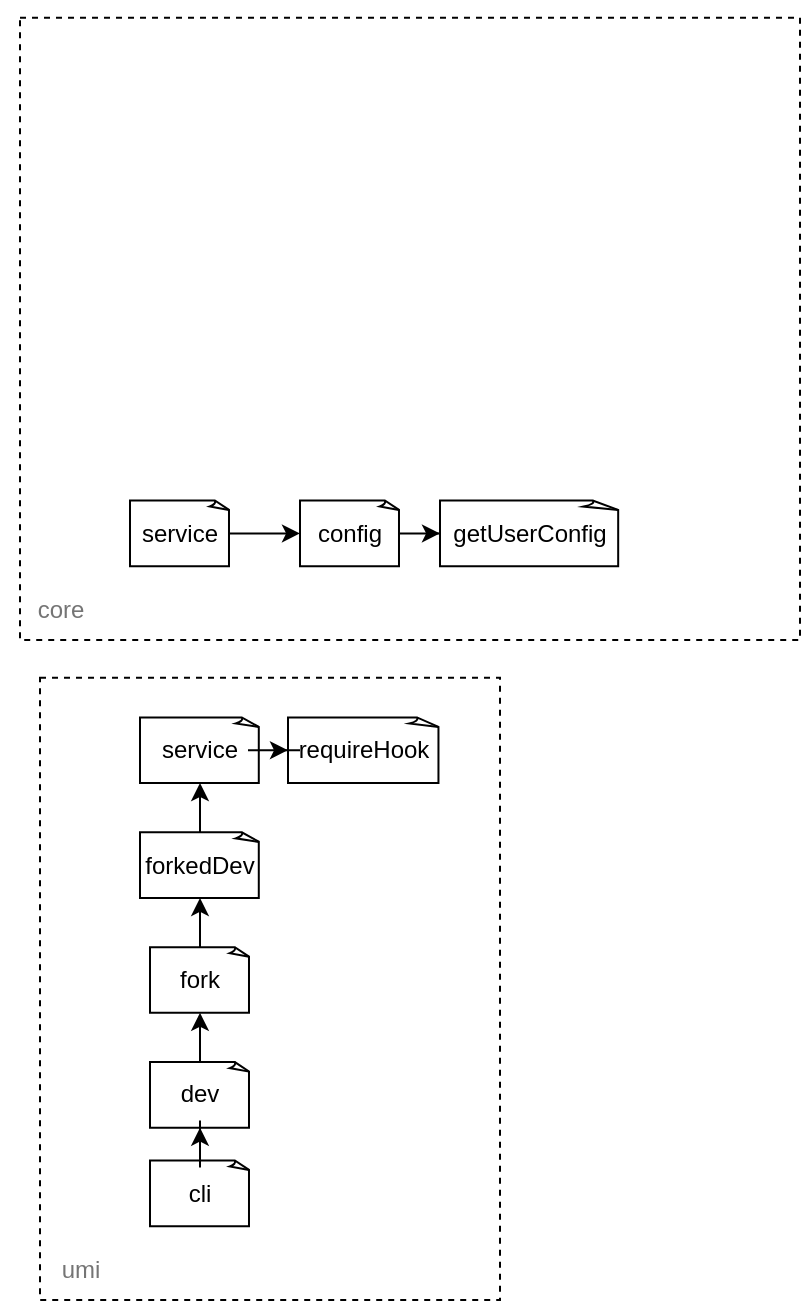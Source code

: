 <mxfile version="21.3.4" type="github">
  <diagram name="第 1 页" id="WZWeo2rAm-pOlNrmYiAx">
    <mxGraphModel dx="830" dy="450" grid="1" gridSize="10" guides="1" tooltips="1" connect="1" arrows="1" fold="1" page="1" pageScale="1" pageWidth="827" pageHeight="1169" math="0" shadow="0">
      <root>
        <mxCell id="0" />
        <mxCell id="1" parent="0" />
        <mxCell id="DAIiwVBBV0m2Z-EgMFDD-12" value="" style="group;dashed=1;" vertex="1" connectable="0" parent="1">
          <mxGeometry x="230" y="530" width="240" height="320" as="geometry" />
        </mxCell>
        <mxCell id="DAIiwVBBV0m2Z-EgMFDD-11" value="" style="verticalLabelPosition=bottom;verticalAlign=top;html=1;shape=mxgraph.basic.rect;fillColor2=none;strokeWidth=1;size=30;indent=5;dashed=1;" vertex="1" parent="DAIiwVBBV0m2Z-EgMFDD-12">
          <mxGeometry x="10" y="8.89" width="230" height="311.11" as="geometry" />
        </mxCell>
        <mxCell id="DAIiwVBBV0m2Z-EgMFDD-1" value="cli" style="whiteSpace=wrap;html=1;shape=mxgraph.basic.document" vertex="1" parent="DAIiwVBBV0m2Z-EgMFDD-12">
          <mxGeometry x="65" y="250.256" width="50" height="32.821" as="geometry" />
        </mxCell>
        <mxCell id="DAIiwVBBV0m2Z-EgMFDD-2" value="dev" style="whiteSpace=wrap;html=1;shape=mxgraph.basic.document" vertex="1" parent="DAIiwVBBV0m2Z-EgMFDD-12">
          <mxGeometry x="65" y="201.026" width="50" height="32.821" as="geometry" />
        </mxCell>
        <mxCell id="DAIiwVBBV0m2Z-EgMFDD-3" value="" style="edgeStyle=orthogonalEdgeStyle;rounded=0;orthogonalLoop=1;jettySize=auto;html=1;" edge="1" parent="DAIiwVBBV0m2Z-EgMFDD-12" source="DAIiwVBBV0m2Z-EgMFDD-1" target="DAIiwVBBV0m2Z-EgMFDD-2">
          <mxGeometry relative="1" as="geometry" />
        </mxCell>
        <mxCell id="DAIiwVBBV0m2Z-EgMFDD-4" value="fork" style="whiteSpace=wrap;html=1;shape=mxgraph.basic.document" vertex="1" parent="DAIiwVBBV0m2Z-EgMFDD-12">
          <mxGeometry x="65" y="143.59" width="50" height="32.821" as="geometry" />
        </mxCell>
        <mxCell id="DAIiwVBBV0m2Z-EgMFDD-5" value="" style="edgeStyle=orthogonalEdgeStyle;rounded=0;orthogonalLoop=1;jettySize=auto;html=1;" edge="1" parent="DAIiwVBBV0m2Z-EgMFDD-12" source="DAIiwVBBV0m2Z-EgMFDD-2" target="DAIiwVBBV0m2Z-EgMFDD-4">
          <mxGeometry relative="1" as="geometry" />
        </mxCell>
        <mxCell id="DAIiwVBBV0m2Z-EgMFDD-6" value="forkedDev" style="whiteSpace=wrap;html=1;shape=mxgraph.basic.document" vertex="1" parent="DAIiwVBBV0m2Z-EgMFDD-12">
          <mxGeometry x="60" y="86.154" width="60" height="32.821" as="geometry" />
        </mxCell>
        <mxCell id="DAIiwVBBV0m2Z-EgMFDD-7" value="" style="edgeStyle=orthogonalEdgeStyle;rounded=0;orthogonalLoop=1;jettySize=auto;html=1;" edge="1" parent="DAIiwVBBV0m2Z-EgMFDD-12" source="DAIiwVBBV0m2Z-EgMFDD-4" target="DAIiwVBBV0m2Z-EgMFDD-6">
          <mxGeometry relative="1" as="geometry" />
        </mxCell>
        <mxCell id="DAIiwVBBV0m2Z-EgMFDD-8" value="service" style="whiteSpace=wrap;html=1;shape=mxgraph.basic.document" vertex="1" parent="DAIiwVBBV0m2Z-EgMFDD-12">
          <mxGeometry x="60" y="28.718" width="60" height="32.821" as="geometry" />
        </mxCell>
        <mxCell id="DAIiwVBBV0m2Z-EgMFDD-9" value="" style="edgeStyle=orthogonalEdgeStyle;rounded=0;orthogonalLoop=1;jettySize=auto;html=1;" edge="1" parent="DAIiwVBBV0m2Z-EgMFDD-12" source="DAIiwVBBV0m2Z-EgMFDD-6" target="DAIiwVBBV0m2Z-EgMFDD-8">
          <mxGeometry relative="1" as="geometry" />
        </mxCell>
        <mxCell id="DAIiwVBBV0m2Z-EgMFDD-16" value="umi" style="text;html=1;align=center;verticalAlign=middle;resizable=0;points=[];autosize=1;strokeColor=none;fillColor=none;fontColor=#757575;" vertex="1" parent="DAIiwVBBV0m2Z-EgMFDD-12">
          <mxGeometry x="10" y="290" width="40" height="30" as="geometry" />
        </mxCell>
        <mxCell id="DAIiwVBBV0m2Z-EgMFDD-32" value="requireHook" style="whiteSpace=wrap;html=1;shape=mxgraph.basic.document" vertex="1" parent="DAIiwVBBV0m2Z-EgMFDD-12">
          <mxGeometry x="134" y="28.72" width="76" height="32.82" as="geometry" />
        </mxCell>
        <mxCell id="DAIiwVBBV0m2Z-EgMFDD-33" value="" style="edgeStyle=orthogonalEdgeStyle;rounded=0;orthogonalLoop=1;jettySize=auto;html=1;" edge="1" parent="DAIiwVBBV0m2Z-EgMFDD-12" source="DAIiwVBBV0m2Z-EgMFDD-8" target="DAIiwVBBV0m2Z-EgMFDD-32">
          <mxGeometry relative="1" as="geometry" />
        </mxCell>
        <mxCell id="DAIiwVBBV0m2Z-EgMFDD-19" value="" style="group;dashed=1;" vertex="1" connectable="0" parent="1">
          <mxGeometry x="220" y="200" width="400" height="320" as="geometry" />
        </mxCell>
        <mxCell id="DAIiwVBBV0m2Z-EgMFDD-20" value="" style="verticalLabelPosition=bottom;verticalAlign=top;html=1;shape=mxgraph.basic.rect;fillColor2=none;strokeWidth=1;size=30;indent=5;dashed=1;" vertex="1" parent="DAIiwVBBV0m2Z-EgMFDD-19">
          <mxGeometry x="10" y="8.89" width="390" height="311.11" as="geometry" />
        </mxCell>
        <mxCell id="DAIiwVBBV0m2Z-EgMFDD-21" value="service" style="whiteSpace=wrap;html=1;shape=mxgraph.basic.document" vertex="1" parent="DAIiwVBBV0m2Z-EgMFDD-19">
          <mxGeometry x="65" y="250.256" width="50" height="32.821" as="geometry" />
        </mxCell>
        <mxCell id="DAIiwVBBV0m2Z-EgMFDD-25" value="" style="edgeStyle=orthogonalEdgeStyle;rounded=0;orthogonalLoop=1;jettySize=auto;html=1;" edge="1" parent="DAIiwVBBV0m2Z-EgMFDD-19" source="DAIiwVBBV0m2Z-EgMFDD-22">
          <mxGeometry relative="1" as="geometry">
            <mxPoint x="90" y="176.41" as="targetPoint" />
          </mxGeometry>
        </mxCell>
        <mxCell id="DAIiwVBBV0m2Z-EgMFDD-27" value="" style="edgeStyle=orthogonalEdgeStyle;rounded=0;orthogonalLoop=1;jettySize=auto;html=1;" edge="1" parent="DAIiwVBBV0m2Z-EgMFDD-19" source="DAIiwVBBV0m2Z-EgMFDD-24">
          <mxGeometry relative="1" as="geometry">
            <mxPoint x="90" y="118.974" as="targetPoint" />
          </mxGeometry>
        </mxCell>
        <mxCell id="DAIiwVBBV0m2Z-EgMFDD-29" value="" style="edgeStyle=orthogonalEdgeStyle;rounded=0;orthogonalLoop=1;jettySize=auto;html=1;" edge="1" parent="DAIiwVBBV0m2Z-EgMFDD-19" source="DAIiwVBBV0m2Z-EgMFDD-26">
          <mxGeometry relative="1" as="geometry">
            <mxPoint x="90" y="61.538" as="targetPoint" />
          </mxGeometry>
        </mxCell>
        <mxCell id="DAIiwVBBV0m2Z-EgMFDD-30" value="core" style="text;html=1;align=center;verticalAlign=middle;resizable=0;points=[];autosize=1;strokeColor=none;fillColor=none;fontColor=#757575;" vertex="1" parent="DAIiwVBBV0m2Z-EgMFDD-19">
          <mxGeometry x="5" y="290" width="50" height="30" as="geometry" />
        </mxCell>
        <mxCell id="DAIiwVBBV0m2Z-EgMFDD-35" value="config" style="whiteSpace=wrap;html=1;shape=mxgraph.basic.document" vertex="1" parent="DAIiwVBBV0m2Z-EgMFDD-19">
          <mxGeometry x="150" y="250.256" width="50" height="32.821" as="geometry" />
        </mxCell>
        <mxCell id="DAIiwVBBV0m2Z-EgMFDD-36" value="" style="edgeStyle=orthogonalEdgeStyle;rounded=0;orthogonalLoop=1;jettySize=auto;html=1;" edge="1" parent="DAIiwVBBV0m2Z-EgMFDD-19" source="DAIiwVBBV0m2Z-EgMFDD-21" target="DAIiwVBBV0m2Z-EgMFDD-35">
          <mxGeometry relative="1" as="geometry" />
        </mxCell>
        <mxCell id="DAIiwVBBV0m2Z-EgMFDD-37" value="getUserConfig" style="whiteSpace=wrap;html=1;shape=mxgraph.basic.document" vertex="1" parent="DAIiwVBBV0m2Z-EgMFDD-19">
          <mxGeometry x="220" y="250.26" width="90" height="32.82" as="geometry" />
        </mxCell>
        <mxCell id="DAIiwVBBV0m2Z-EgMFDD-38" value="" style="edgeStyle=orthogonalEdgeStyle;rounded=0;orthogonalLoop=1;jettySize=auto;html=1;" edge="1" parent="DAIiwVBBV0m2Z-EgMFDD-19" source="DAIiwVBBV0m2Z-EgMFDD-35" target="DAIiwVBBV0m2Z-EgMFDD-37">
          <mxGeometry relative="1" as="geometry" />
        </mxCell>
      </root>
    </mxGraphModel>
  </diagram>
</mxfile>
